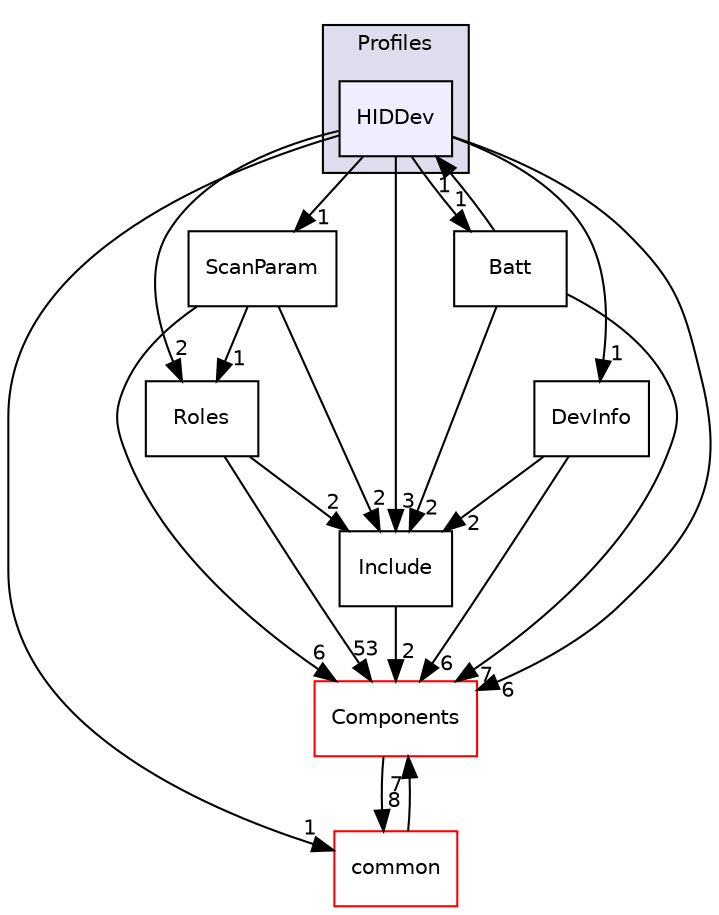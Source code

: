 digraph "C:/Work.git/ble/BLE-CC254x-1.4.0/Projects/ble/Profiles/HIDDev" {
  compound=true
  node [ fontsize="10", fontname="Helvetica"];
  edge [ labelfontsize="10", labelfontname="Helvetica"];
  subgraph clusterdir_bbf25acfb389de4a0b62fe1493a77c04 {
    graph [ bgcolor="#ddddee", pencolor="black", label="Profiles" fontname="Helvetica", fontsize="10", URL="dir_bbf25acfb389de4a0b62fe1493a77c04.html"]
  dir_e653f5b09cdab494ece058337e16486f [shape=box, label="HIDDev", style="filled", fillcolor="#eeeeff", pencolor="black", URL="dir_e653f5b09cdab494ece058337e16486f.html"];
  }
  dir_49436763fc2de32fb8e3094108c8b49a [shape=box label="Roles" URL="dir_49436763fc2de32fb8e3094108c8b49a.html"];
  dir_7a2b63247ca617f0e1ef727740be8a23 [shape=box label="Components" fillcolor="white" style="filled" color="red" URL="dir_7a2b63247ca617f0e1ef727740be8a23.html"];
  dir_bd20d5b90df6a3694254be7134962f43 [shape=box label="DevInfo" URL="dir_bd20d5b90df6a3694254be7134962f43.html"];
  dir_95b54d84db779c42349afa7f66bbf0b4 [shape=box label="ScanParam" URL="dir_95b54d84db779c42349afa7f66bbf0b4.html"];
  dir_206f3c63d7d0919acfca49012b47a2a5 [shape=box label="Batt" URL="dir_206f3c63d7d0919acfca49012b47a2a5.html"];
  dir_75d9d4b6f44aa532429bfdb05dd9374d [shape=box label="common" fillcolor="white" style="filled" color="red" URL="dir_75d9d4b6f44aa532429bfdb05dd9374d.html"];
  dir_c92cc19f0c851bfd7369f25eb8781a13 [shape=box label="Include" URL="dir_c92cc19f0c851bfd7369f25eb8781a13.html"];
  dir_49436763fc2de32fb8e3094108c8b49a->dir_7a2b63247ca617f0e1ef727740be8a23 [headlabel="53", labeldistance=1.5 headhref="dir_000092_000001.html"];
  dir_49436763fc2de32fb8e3094108c8b49a->dir_c92cc19f0c851bfd7369f25eb8781a13 [headlabel="2", labeldistance=1.5 headhref="dir_000092_000069.html"];
  dir_7a2b63247ca617f0e1ef727740be8a23->dir_75d9d4b6f44aa532429bfdb05dd9374d [headlabel="8", labeldistance=1.5 headhref="dir_000001_000049.html"];
  dir_bd20d5b90df6a3694254be7134962f43->dir_7a2b63247ca617f0e1ef727740be8a23 [headlabel="6", labeldistance=1.5 headhref="dir_000083_000001.html"];
  dir_bd20d5b90df6a3694254be7134962f43->dir_c92cc19f0c851bfd7369f25eb8781a13 [headlabel="2", labeldistance=1.5 headhref="dir_000083_000069.html"];
  dir_95b54d84db779c42349afa7f66bbf0b4->dir_49436763fc2de32fb8e3094108c8b49a [headlabel="1", labeldistance=1.5 headhref="dir_000094_000092.html"];
  dir_95b54d84db779c42349afa7f66bbf0b4->dir_7a2b63247ca617f0e1ef727740be8a23 [headlabel="6", labeldistance=1.5 headhref="dir_000094_000001.html"];
  dir_95b54d84db779c42349afa7f66bbf0b4->dir_c92cc19f0c851bfd7369f25eb8781a13 [headlabel="2", labeldistance=1.5 headhref="dir_000094_000069.html"];
  dir_206f3c63d7d0919acfca49012b47a2a5->dir_7a2b63247ca617f0e1ef727740be8a23 [headlabel="7", labeldistance=1.5 headhref="dir_000080_000001.html"];
  dir_206f3c63d7d0919acfca49012b47a2a5->dir_e653f5b09cdab494ece058337e16486f [headlabel="1", labeldistance=1.5 headhref="dir_000080_000086.html"];
  dir_206f3c63d7d0919acfca49012b47a2a5->dir_c92cc19f0c851bfd7369f25eb8781a13 [headlabel="2", labeldistance=1.5 headhref="dir_000080_000069.html"];
  dir_75d9d4b6f44aa532429bfdb05dd9374d->dir_7a2b63247ca617f0e1ef727740be8a23 [headlabel="7", labeldistance=1.5 headhref="dir_000049_000001.html"];
  dir_e653f5b09cdab494ece058337e16486f->dir_49436763fc2de32fb8e3094108c8b49a [headlabel="2", labeldistance=1.5 headhref="dir_000086_000092.html"];
  dir_e653f5b09cdab494ece058337e16486f->dir_7a2b63247ca617f0e1ef727740be8a23 [headlabel="6", labeldistance=1.5 headhref="dir_000086_000001.html"];
  dir_e653f5b09cdab494ece058337e16486f->dir_bd20d5b90df6a3694254be7134962f43 [headlabel="1", labeldistance=1.5 headhref="dir_000086_000083.html"];
  dir_e653f5b09cdab494ece058337e16486f->dir_95b54d84db779c42349afa7f66bbf0b4 [headlabel="1", labeldistance=1.5 headhref="dir_000086_000094.html"];
  dir_e653f5b09cdab494ece058337e16486f->dir_206f3c63d7d0919acfca49012b47a2a5 [headlabel="1", labeldistance=1.5 headhref="dir_000086_000080.html"];
  dir_e653f5b09cdab494ece058337e16486f->dir_75d9d4b6f44aa532429bfdb05dd9374d [headlabel="1", labeldistance=1.5 headhref="dir_000086_000049.html"];
  dir_e653f5b09cdab494ece058337e16486f->dir_c92cc19f0c851bfd7369f25eb8781a13 [headlabel="3", labeldistance=1.5 headhref="dir_000086_000069.html"];
  dir_c92cc19f0c851bfd7369f25eb8781a13->dir_7a2b63247ca617f0e1ef727740be8a23 [headlabel="2", labeldistance=1.5 headhref="dir_000069_000001.html"];
}
